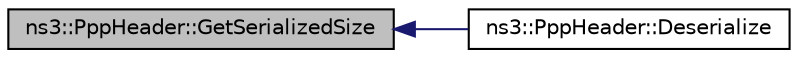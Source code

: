 digraph "ns3::PppHeader::GetSerializedSize"
{
  edge [fontname="Helvetica",fontsize="10",labelfontname="Helvetica",labelfontsize="10"];
  node [fontname="Helvetica",fontsize="10",shape=record];
  rankdir="LR";
  Node1 [label="ns3::PppHeader::GetSerializedSize",height=0.2,width=0.4,color="black", fillcolor="grey75", style="filled", fontcolor="black"];
  Node1 -> Node2 [dir="back",color="midnightblue",fontsize="10",style="solid"];
  Node2 [label="ns3::PppHeader::Deserialize",height=0.2,width=0.4,color="black", fillcolor="white", style="filled",URL="$d1/db2/classns3_1_1PppHeader.html#af092f637bd2ffb1f1b0481f6f2b8f793"];
}
